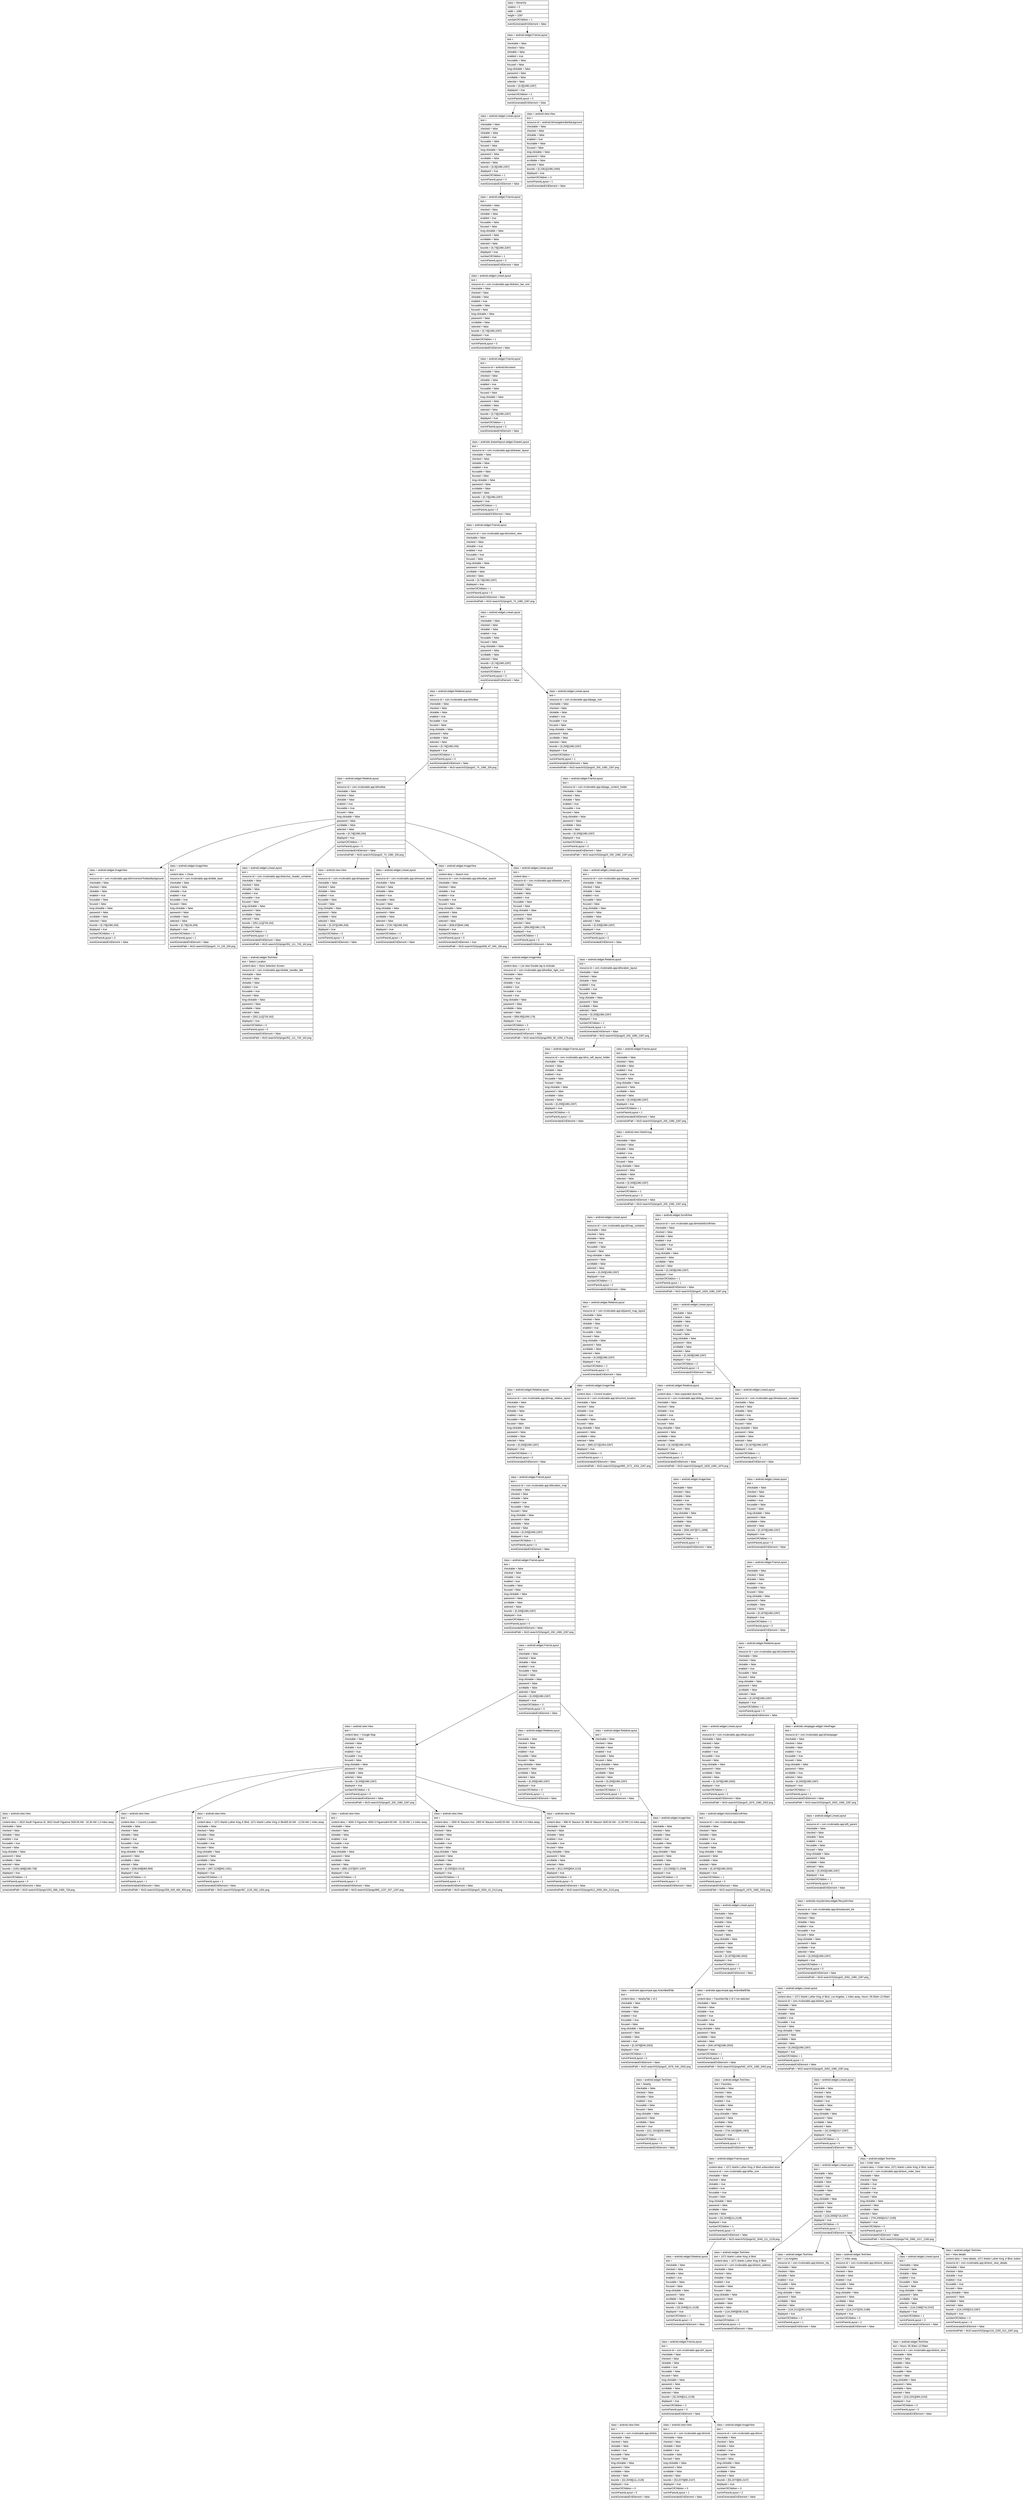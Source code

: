 digraph Layout {

	node [shape=record fontname=Arial];

	0	[label="{class = hierarchy\l|rotation = 0\l|width = 1080\l|height = 2287\l|numberOfChildren = 1\l|eventGeneratedOnElement = false \l}"]
	1	[label="{class = android.widget.FrameLayout\l|text = \l|checkable = false\l|checked = false\l|clickable = false\l|enabled = true\l|focusable = false\l|focused = false\l|long-clickable = false\l|password = false\l|scrollable = false\l|selected = false\l|bounds = [0,0][1080,2287]\l|displayed = true\l|numberOfChildren = 2\l|numInParentLayout = 0\l|eventGeneratedOnElement = false \l}"]
	2	[label="{class = android.widget.LinearLayout\l|text = \l|checkable = false\l|checked = false\l|clickable = false\l|enabled = true\l|focusable = false\l|focused = false\l|long-clickable = false\l|password = false\l|scrollable = false\l|selected = false\l|bounds = [0,0][1080,2287]\l|displayed = true\l|numberOfChildren = 1\l|numInParentLayout = 0\l|eventGeneratedOnElement = false \l}"]
	3	[label="{class = android.view.View\l|text = \l|resource-id = android:id/navigationBarBackground\l|checkable = false\l|checked = false\l|clickable = false\l|enabled = true\l|focusable = false\l|focused = false\l|long-clickable = false\l|password = false\l|scrollable = false\l|selected = false\l|bounds = [0,2361][1080,2400]\l|displayed = true\l|numberOfChildren = 0\l|numInParentLayout = 1\l|eventGeneratedOnElement = false \l}"]
	4	[label="{class = android.widget.FrameLayout\l|text = \l|checkable = false\l|checked = false\l|clickable = false\l|enabled = true\l|focusable = false\l|focused = false\l|long-clickable = false\l|password = false\l|scrollable = false\l|selected = false\l|bounds = [0,74][1080,2287]\l|displayed = true\l|numberOfChildren = 1\l|numInParentLayout = 0\l|eventGeneratedOnElement = false \l}"]
	5	[label="{class = android.widget.LinearLayout\l|text = \l|resource-id = com.mcdonalds.app:id/action_bar_root\l|checkable = false\l|checked = false\l|clickable = false\l|enabled = true\l|focusable = false\l|focused = false\l|long-clickable = false\l|password = false\l|scrollable = false\l|selected = false\l|bounds = [0,74][1080,2287]\l|displayed = true\l|numberOfChildren = 1\l|numInParentLayout = 0\l|eventGeneratedOnElement = false \l}"]
	6	[label="{class = android.widget.FrameLayout\l|text = \l|resource-id = android:id/content\l|checkable = false\l|checked = false\l|clickable = false\l|enabled = true\l|focusable = false\l|focused = false\l|long-clickable = false\l|password = false\l|scrollable = false\l|selected = false\l|bounds = [0,74][1080,2287]\l|displayed = true\l|numberOfChildren = 1\l|numInParentLayout = 0\l|eventGeneratedOnElement = false \l}"]
	7	[label="{class = androidx.drawerlayout.widget.DrawerLayout\l|text = \l|resource-id = com.mcdonalds.app:id/drawer_layout\l|checkable = false\l|checked = false\l|clickable = false\l|enabled = true\l|focusable = false\l|focused = false\l|long-clickable = false\l|password = false\l|scrollable = false\l|selected = false\l|bounds = [0,74][1080,2287]\l|displayed = true\l|numberOfChildren = 1\l|numInParentLayout = 0\l|eventGeneratedOnElement = false \l}"]
	8	[label="{class = android.widget.FrameLayout\l|text = \l|resource-id = com.mcdonalds.app:id/content_view\l|checkable = false\l|checked = false\l|clickable = true\l|enabled = true\l|focusable = true\l|focused = false\l|long-clickable = false\l|password = false\l|scrollable = false\l|selected = false\l|bounds = [0,74][1080,2287]\l|displayed = true\l|numberOfChildren = 1\l|numInParentLayout = 0\l|eventGeneratedOnElement = false \l|screenshotPath = McD-search/S2/pngs/0_74_1080_2287.png\l}"]
	9	[label="{class = android.widget.LinearLayout\l|text = \l|checkable = false\l|checked = false\l|clickable = false\l|enabled = true\l|focusable = false\l|focused = false\l|long-clickable = false\l|password = false\l|scrollable = false\l|selected = false\l|bounds = [0,74][1080,2287]\l|displayed = true\l|numberOfChildren = 2\l|numInParentLayout = 0\l|eventGeneratedOnElement = false \l}"]
	10	[label="{class = android.widget.RelativeLayout\l|text = \l|resource-id = com.mcdonalds.app:id/toolbar\l|checkable = false\l|checked = false\l|clickable = false\l|enabled = true\l|focusable = true\l|focused = false\l|long-clickable = false\l|password = false\l|scrollable = false\l|selected = false\l|bounds = [0,74][1080,200]\l|displayed = true\l|numberOfChildren = 1\l|numInParentLayout = 0\l|eventGeneratedOnElement = false \l|screenshotPath = McD-search/S2/pngs/0_74_1080_200.png\l}"]
	11	[label="{class = android.widget.LinearLayout\l|text = \l|resource-id = com.mcdonalds.app:id/page_root\l|checkable = false\l|checked = false\l|clickable = false\l|enabled = true\l|focusable = true\l|focused = false\l|long-clickable = false\l|password = false\l|scrollable = false\l|selected = false\l|bounds = [0,200][1080,2287]\l|displayed = true\l|numberOfChildren = 1\l|numInParentLayout = 1\l|eventGeneratedOnElement = false \l|screenshotPath = McD-search/S2/pngs/0_200_1080_2287.png\l}"]
	12	[label="{class = android.widget.RelativeLayout\l|text = \l|resource-id = com.mcdonalds.app:id/toolbar\l|checkable = false\l|checked = false\l|clickable = false\l|enabled = true\l|focusable = true\l|focused = false\l|long-clickable = false\l|password = false\l|scrollable = false\l|selected = false\l|bounds = [0,74][1080,200]\l|displayed = true\l|numberOfChildren = 7\l|numInParentLayout = 0\l|eventGeneratedOnElement = false \l|screenshotPath = McD-search/S2/pngs/0_74_1080_200.png\l}"]
	13	[label="{class = android.widget.FrameLayout\l|text = \l|resource-id = com.mcdonalds.app:id/page_content_holder\l|checkable = false\l|checked = false\l|clickable = false\l|enabled = true\l|focusable = true\l|focused = false\l|long-clickable = false\l|password = false\l|scrollable = false\l|selected = false\l|bounds = [0,200][1080,2287]\l|displayed = true\l|numberOfChildren = 1\l|numInParentLayout = 0\l|eventGeneratedOnElement = false \l|screenshotPath = McD-search/S2/pngs/0_200_1080_2287.png\l}"]
	14	[label="{class = android.widget.ImageView\l|text = \l|resource-id = com.mcdonalds.app:id/immersiveToolbarBackground\l|checkable = false\l|checked = false\l|clickable = false\l|enabled = true\l|focusable = false\l|focused = false\l|long-clickable = false\l|password = false\l|scrollable = false\l|selected = false\l|bounds = [0,74][1080,200]\l|displayed = true\l|numberOfChildren = 0\l|numInParentLayout = 0\l|eventGeneratedOnElement = false \l}"]
	15	[label="{class = android.widget.ImageView\l|text = \l|content-desc = Close\l|resource-id = com.mcdonalds.app:id/slide_back\l|checkable = false\l|checked = false\l|clickable = true\l|enabled = true\l|focusable = true\l|focused = false\l|long-clickable = false\l|password = false\l|scrollable = false\l|selected = false\l|bounds = [0,74][126,200]\l|displayed = true\l|numberOfChildren = 0\l|numInParentLayout = 1\l|eventGeneratedOnElement = false \l|screenshotPath = McD-search/S2/pngs/0_74_126_200.png\l}"]
	16	[label="{class = android.widget.LinearLayout\l|text = \l|resource-id = com.mcdonalds.app:id/archus_header_container\l|checkable = false\l|checked = false\l|clickable = false\l|enabled = true\l|focusable = true\l|focused = false\l|long-clickable = false\l|password = false\l|scrollable = false\l|selected = false\l|bounds = [352,111][728,162]\l|displayed = true\l|numberOfChildren = 1\l|numInParentLayout = 2\l|eventGeneratedOnElement = false \l|screenshotPath = McD-search/S2/pngs/352_111_728_162.png\l}"]
	17	[label="{class = android.view.View\l|text = \l|resource-id = com.mcdonalds.app:id/separator\l|checkable = false\l|checked = false\l|clickable = false\l|enabled = true\l|focusable = false\l|focused = false\l|long-clickable = false\l|password = false\l|scrollable = false\l|selected = false\l|bounds = [0,197][1080,200]\l|displayed = true\l|numberOfChildren = 0\l|numInParentLayout = 3\l|eventGeneratedOnElement = false \l}"]
	18	[label="{class = android.widget.LinearLayout\l|text = \l|resource-id = com.mcdonalds.app:id/reward_deals\l|checkable = false\l|checked = false\l|clickable = false\l|enabled = true\l|focusable = false\l|focused = false\l|long-clickable = false\l|password = false\l|scrollable = false\l|selected = false\l|bounds = [728,74][1080,200]\l|displayed = true\l|numberOfChildren = 0\l|numInParentLayout = 4\l|eventGeneratedOnElement = false \l}"]
	19	[label="{class = android.widget.ImageView\l|text = \l|content-desc = Search icon\l|resource-id = com.mcdonalds.app:id/toolbar_search\l|checkable = false\l|checked = false\l|clickable = true\l|enabled = true\l|focusable = true\l|focused = false\l|long-clickable = false\l|password = false\l|scrollable = false\l|selected = false\l|bounds = [838,87][940,186]\l|displayed = true\l|numberOfChildren = 0\l|numInParentLayout = 5\l|eventGeneratedOnElement = true \l|screenshotPath = McD-search/S2/pngs/838_87_940_186.png\l}"]
	20	[label="{class = android.widget.LinearLayout\l|text = \l|content-desc = \l|resource-id = com.mcdonalds.app:id/basket_layout\l|checkable = false\l|checked = false\l|clickable = false\l|enabled = true\l|focusable = false\l|focused = false\l|long-clickable = false\l|password = false\l|scrollable = false\l|selected = false\l|bounds = [956,95][1080,179]\l|displayed = true\l|numberOfChildren = 1\l|numInParentLayout = 6\l|eventGeneratedOnElement = false \l}"]
	21	[label="{class = android.widget.LinearLayout\l|text = \l|resource-id = com.mcdonalds.app:id/page_content\l|checkable = false\l|checked = false\l|clickable = false\l|enabled = true\l|focusable = false\l|focused = false\l|long-clickable = false\l|password = false\l|scrollable = false\l|selected = false\l|bounds = [0,200][1080,2287]\l|displayed = true\l|numberOfChildren = 1\l|numInParentLayout = 0\l|eventGeneratedOnElement = false \l}"]
	22	[label="{class = android.widget.TextView\l|text = Select Location\l|content-desc = Store Selection Screen\l|resource-id = com.mcdonalds.app:id/slide_handler_title\l|checkable = false\l|checked = false\l|clickable = false\l|enabled = true\l|focusable = true\l|focused = false\l|long-clickable = false\l|password = false\l|scrollable = false\l|selected = false\l|bounds = [352,111][728,162]\l|displayed = true\l|numberOfChildren = 0\l|numInParentLayout = 0\l|eventGeneratedOnElement = false \l|screenshotPath = McD-search/S2/pngs/352_111_728_162.png\l}"]
	23	[label="{class = android.widget.ImageView\l|text = \l|content-desc = List view    Double tap to Activate\l|resource-id = com.mcdonalds.app:id/toolbar_right_icon\l|checkable = false\l|checked = false\l|clickable = true\l|enabled = true\l|focusable = true\l|focused = true\l|long-clickable = false\l|password = false\l|scrollable = false\l|selected = false\l|bounds = [956,95][1050,179]\l|displayed = true\l|numberOfChildren = 0\l|numInParentLayout = 0\l|eventGeneratedOnElement = false \l|screenshotPath = McD-search/S2/pngs/956_95_1050_179.png\l}"]
	24	[label="{class = android.widget.RelativeLayout\l|text = \l|resource-id = com.mcdonalds.app:id/location_layout\l|checkable = false\l|checked = false\l|clickable = false\l|enabled = true\l|focusable = true\l|focused = false\l|long-clickable = false\l|password = false\l|scrollable = false\l|selected = false\l|bounds = [0,200][1080,2287]\l|displayed = true\l|numberOfChildren = 2\l|numInParentLayout = 0\l|eventGeneratedOnElement = false \l|screenshotPath = McD-search/S2/pngs/0_200_1080_2287.png\l}"]
	25	[label="{class = android.widget.FrameLayout\l|text = \l|resource-id = com.mcdonalds.app:id/no_wifi_layout_holder\l|checkable = false\l|checked = false\l|clickable = false\l|enabled = true\l|focusable = false\l|focused = false\l|long-clickable = false\l|password = false\l|scrollable = false\l|selected = false\l|bounds = [0,200][1080,2287]\l|displayed = true\l|numberOfChildren = 0\l|numInParentLayout = 0\l|eventGeneratedOnElement = false \l}"]
	26	[label="{class = android.widget.FrameLayout\l|text = \l|checkable = false\l|checked = false\l|clickable = false\l|enabled = true\l|focusable = true\l|focused = false\l|long-clickable = false\l|password = false\l|scrollable = false\l|selected = false\l|bounds = [0,200][1080,2287]\l|displayed = true\l|numberOfChildren = 1\l|numInParentLayout = 1\l|eventGeneratedOnElement = false \l|screenshotPath = McD-search/S2/pngs/0_200_1080_2287.png\l}"]
	27	[label="{class = android.view.ViewGroup\l|text = \l|checkable = false\l|checked = false\l|clickable = false\l|enabled = true\l|focusable = true\l|focused = false\l|long-clickable = false\l|password = false\l|scrollable = false\l|selected = false\l|bounds = [0,200][1080,2287]\l|displayed = true\l|numberOfChildren = 2\l|numInParentLayout = 0\l|eventGeneratedOnElement = false \l|screenshotPath = McD-search/S2/pngs/0_200_1080_2287.png\l}"]
	28	[label="{class = android.widget.LinearLayout\l|text = \l|resource-id = com.mcdonalds.app:id/map_container\l|checkable = false\l|checked = false\l|clickable = false\l|enabled = true\l|focusable = false\l|focused = false\l|long-clickable = false\l|password = false\l|scrollable = false\l|selected = false\l|bounds = [0,200][1080,2287]\l|displayed = true\l|numberOfChildren = 1\l|numInParentLayout = 0\l|eventGeneratedOnElement = false \l}"]
	29	[label="{class = android.widget.ScrollView\l|text = \l|resource-id = com.mcdonalds.app:id/nestedScrollView\l|checkable = false\l|checked = false\l|clickable = false\l|enabled = true\l|focusable = true\l|focused = false\l|long-clickable = false\l|password = false\l|scrollable = false\l|selected = false\l|bounds = [0,1829][1080,2287]\l|displayed = true\l|numberOfChildren = 1\l|numInParentLayout = 1\l|eventGeneratedOnElement = false \l|screenshotPath = McD-search/S2/pngs/0_1829_1080_2287.png\l}"]
	30	[label="{class = android.widget.RelativeLayout\l|text = \l|resource-id = com.mcdonalds.app:id/parent_map_layout\l|checkable = false\l|checked = false\l|clickable = false\l|enabled = true\l|focusable = false\l|focused = false\l|long-clickable = false\l|password = false\l|scrollable = false\l|selected = false\l|bounds = [0,200][1080,2287]\l|displayed = true\l|numberOfChildren = 2\l|numInParentLayout = 0\l|eventGeneratedOnElement = false \l}"]
	31	[label="{class = android.widget.LinearLayout\l|text = \l|checkable = false\l|checked = false\l|clickable = false\l|enabled = true\l|focusable = false\l|focused = false\l|long-clickable = false\l|password = false\l|scrollable = false\l|selected = false\l|bounds = [0,1829][1080,2287]\l|displayed = true\l|numberOfChildren = 2\l|numInParentLayout = 0\l|eventGeneratedOnElement = false \l}"]
	32	[label="{class = android.widget.RelativeLayout\l|text = \l|resource-id = com.mcdonalds.app:id/map_relative_layout\l|checkable = false\l|checked = false\l|clickable = false\l|enabled = true\l|focusable = false\l|focused = false\l|long-clickable = false\l|password = false\l|scrollable = false\l|selected = false\l|bounds = [0,200][1080,2287]\l|displayed = true\l|numberOfChildren = 1\l|numInParentLayout = 0\l|eventGeneratedOnElement = false \l}"]
	33	[label="{class = android.widget.ImageView\l|text = \l|content-desc = Current location\l|resource-id = com.mcdonalds.app:id/current_location\l|checkable = false\l|checked = false\l|clickable = true\l|enabled = true\l|focusable = false\l|focused = false\l|long-clickable = false\l|password = false\l|scrollable = false\l|selected = false\l|bounds = [965,2272][1054,2287]\l|displayed = true\l|numberOfChildren = 0\l|numInParentLayout = 1\l|eventGeneratedOnElement = false \l|screenshotPath = McD-search/S2/pngs/965_2272_1054_2287.png\l}"]
	34	[label="{class = android.widget.RelativeLayout\l|text = \l|content-desc = View expanded store list\l|resource-id = com.mcdonalds.app:id/drag_chevron_layout\l|checkable = false\l|checked = false\l|clickable = true\l|enabled = true\l|focusable = true\l|focused = false\l|long-clickable = false\l|password = false\l|scrollable = false\l|selected = false\l|bounds = [0,1829][1080,1876]\l|displayed = true\l|numberOfChildren = 1\l|numInParentLayout = 0\l|eventGeneratedOnElement = false \l|screenshotPath = McD-search/S2/pngs/0_1829_1080_1876.png\l}"]
	35	[label="{class = android.widget.LinearLayout\l|text = \l|resource-id = com.mcdonalds.app:id/restaurant_container\l|checkable = false\l|checked = false\l|clickable = false\l|enabled = true\l|focusable = false\l|focused = false\l|long-clickable = false\l|password = false\l|scrollable = false\l|selected = false\l|bounds = [0,1876][1080,2287]\l|displayed = true\l|numberOfChildren = 1\l|numInParentLayout = 1\l|eventGeneratedOnElement = false \l}"]
	36	[label="{class = android.widget.FrameLayout\l|text = \l|resource-id = com.mcdonalds.app:id/location_map\l|checkable = false\l|checked = false\l|clickable = false\l|enabled = true\l|focusable = false\l|focused = false\l|long-clickable = false\l|password = false\l|scrollable = false\l|selected = false\l|bounds = [0,200][1080,2287]\l|displayed = true\l|numberOfChildren = 1\l|numInParentLayout = 0\l|eventGeneratedOnElement = false \l}"]
	37	[label="{class = android.widget.ImageView\l|text = \l|checkable = false\l|checked = false\l|clickable = false\l|enabled = true\l|focusable = false\l|focused = false\l|long-clickable = false\l|password = false\l|scrollable = false\l|selected = false\l|bounds = [508,1847][571,1858]\l|displayed = true\l|numberOfChildren = 0\l|numInParentLayout = 0\l|eventGeneratedOnElement = false \l}"]
	38	[label="{class = android.widget.LinearLayout\l|text = \l|checkable = false\l|checked = false\l|clickable = false\l|enabled = true\l|focusable = false\l|focused = false\l|long-clickable = false\l|password = false\l|scrollable = false\l|selected = false\l|bounds = [0,1876][1080,2287]\l|displayed = true\l|numberOfChildren = 1\l|numInParentLayout = 0\l|eventGeneratedOnElement = false \l}"]
	39	[label="{class = android.widget.FrameLayout\l|text = \l|checkable = false\l|checked = false\l|clickable = true\l|enabled = true\l|focusable = false\l|focused = false\l|long-clickable = false\l|password = false\l|scrollable = false\l|selected = false\l|bounds = [0,200][1080,2287]\l|displayed = true\l|numberOfChildren = 1\l|numInParentLayout = 0\l|eventGeneratedOnElement = false \l|screenshotPath = McD-search/S2/pngs/0_200_1080_2287.png\l}"]
	40	[label="{class = android.widget.FrameLayout\l|text = \l|checkable = false\l|checked = false\l|clickable = false\l|enabled = true\l|focusable = false\l|focused = false\l|long-clickable = false\l|password = false\l|scrollable = false\l|selected = false\l|bounds = [0,1876][1080,2287]\l|displayed = true\l|numberOfChildren = 1\l|numInParentLayout = 0\l|eventGeneratedOnElement = false \l}"]
	41	[label="{class = android.widget.FrameLayout\l|text = \l|checkable = false\l|checked = false\l|clickable = false\l|enabled = true\l|focusable = false\l|focused = false\l|long-clickable = false\l|password = false\l|scrollable = false\l|selected = false\l|bounds = [0,200][1080,2287]\l|displayed = true\l|numberOfChildren = 3\l|numInParentLayout = 0\l|eventGeneratedOnElement = false \l}"]
	42	[label="{class = android.widget.RelativeLayout\l|text = \l|resource-id = com.mcdonalds.app:id/containerView\l|checkable = false\l|checked = false\l|clickable = false\l|enabled = true\l|focusable = false\l|focused = false\l|long-clickable = false\l|password = false\l|scrollable = false\l|selected = false\l|bounds = [0,1876][1080,2287]\l|displayed = true\l|numberOfChildren = 2\l|numInParentLayout = 0\l|eventGeneratedOnElement = false \l}"]
	43	[label="{class = android.view.View\l|text = \l|content-desc = Google Map\l|checkable = false\l|checked = false\l|clickable = true\l|enabled = true\l|focusable = true\l|focused = false\l|long-clickable = false\l|password = false\l|scrollable = false\l|selected = false\l|bounds = [0,200][1080,2287]\l|displayed = true\l|numberOfChildren = 6\l|numInParentLayout = 0\l|eventGeneratedOnElement = false \l|screenshotPath = McD-search/S2/pngs/0_200_1080_2287.png\l}"]
	44	[label="{class = android.widget.RelativeLayout\l|text = \l|checkable = false\l|checked = false\l|clickable = false\l|enabled = true\l|focusable = false\l|focused = false\l|long-clickable = false\l|password = false\l|scrollable = false\l|selected = false\l|bounds = [0,200][1080,2287]\l|displayed = true\l|numberOfChildren = 0\l|numInParentLayout = 1\l|eventGeneratedOnElement = false \l}"]
	45	[label="{class = android.widget.RelativeLayout\l|text = \l|checkable = false\l|checked = false\l|clickable = false\l|enabled = true\l|focusable = false\l|focused = false\l|long-clickable = false\l|password = false\l|scrollable = false\l|selected = false\l|bounds = [0,200][1080,2287]\l|displayed = true\l|numberOfChildren = 1\l|numInParentLayout = 2\l|eventGeneratedOnElement = false \l}"]
	46	[label="{class = android.widget.LinearLayout\l|text = \l|resource-id = com.mcdonalds.app:id/barLayout\l|checkable = false\l|checked = false\l|clickable = false\l|enabled = true\l|focusable = true\l|focused = false\l|long-clickable = false\l|password = false\l|scrollable = false\l|selected = false\l|bounds = [0,1876][1080,2002]\l|displayed = true\l|numberOfChildren = 1\l|numInParentLayout = 0\l|eventGeneratedOnElement = false \l|screenshotPath = McD-search/S2/pngs/0_1876_1080_2002.png\l}"]
	47	[label="{class = androidx.viewpager.widget.ViewPager\l|text = \l|resource-id = com.mcdonalds.app:id/viewpager\l|checkable = false\l|checked = false\l|clickable = false\l|enabled = true\l|focusable = true\l|focused = false\l|long-clickable = false\l|password = false\l|scrollable = true\l|selected = false\l|bounds = [0,2002][1080,2287]\l|displayed = true\l|numberOfChildren = 1\l|numInParentLayout = 1\l|eventGeneratedOnElement = false \l|screenshotPath = McD-search/S2/pngs/0_2002_1080_2287.png\l}"]
	48	[label="{class = android.view.View\l|text = \l|content-desc = 2810 South Figueroa St. 2810 South Figueroa St05:00 AM - 02:30 AM    1.3 miles away.\l|checkable = false\l|checked = false\l|clickable = false\l|enabled = true\l|focusable = true\l|focused = false\l|long-clickable = false\l|password = false\l|scrollable = false\l|selected = false\l|bounds = [1051,668][1080,728]\l|displayed = true\l|numberOfChildren = 0\l|numInParentLayout = 0\l|eventGeneratedOnElement = false \l|screenshotPath = McD-search/S2/pngs/1051_668_1080_728.png\l}"]
	49	[label="{class = android.view.View\l|text = \l|content-desc = Current Location. \l|checkable = false\l|checked = false\l|clickable = false\l|enabled = true\l|focusable = true\l|focused = false\l|long-clickable = false\l|password = false\l|scrollable = false\l|selected = false\l|bounds = [258,649][465,859]\l|displayed = true\l|numberOfChildren = 0\l|numInParentLayout = 1\l|eventGeneratedOnElement = false \l|screenshotPath = McD-search/S2/pngs/258_649_465_859.png\l}"]
	50	[label="{class = android.view.View\l|text = \l|content-desc = 1071 Martin Luther King Jr Blvd. 1071 Martin Luther King Jr Blvd05:30 AM - 12:59 AM    1 miles away.\l|checkable = false\l|checked = false\l|clickable = false\l|enabled = true\l|focusable = true\l|focused = false\l|long-clickable = false\l|password = false\l|scrollable = false\l|selected = false\l|bounds = [487,1129][592,1281]\l|displayed = true\l|numberOfChildren = 0\l|numInParentLayout = 2\l|eventGeneratedOnElement = false \l|screenshotPath = McD-search/S2/pngs/487_1129_592_1281.png\l}"]
	51	[label="{class = android.view.View\l|text = \l|content-desc = 4000 S Figueroa. 4000 S Figueroa04:00 AM - 01:59 AM    1.4 miles away.\l|checkable = false\l|checked = false\l|clickable = false\l|enabled = true\l|focusable = true\l|focused = false\l|long-clickable = false\l|password = false\l|scrollable = false\l|selected = false\l|bounds = [895,1237][937,1297]\l|displayed = true\l|numberOfChildren = 0\l|numInParentLayout = 3\l|eventGeneratedOnElement = false \l|screenshotPath = McD-search/S2/pngs/895_1237_937_1297.png\l}"]
	52	[label="{class = android.view.View\l|text = \l|content-desc = 1900 W Slauson Ave. 1900 W Slauson Ave05:00 AM - 01:00 AM    2.6 miles away.\l|checkable = false\l|checked = false\l|clickable = false\l|enabled = true\l|focusable = true\l|focused = false\l|long-clickable = false\l|password = false\l|scrollable = false\l|selected = false\l|bounds = [0,2053][10,2113]\l|displayed = true\l|numberOfChildren = 0\l|numInParentLayout = 4\l|eventGeneratedOnElement = false \l|screenshotPath = McD-search/S2/pngs/0_2053_10_2113.png\l}"]
	53	[label="{class = android.view.View\l|text = \l|content-desc = 988 W Slauson St. 988 W Slauson St05:00 AM - 11:00 PM    2.6 miles away.\l|checkable = false\l|checked = false\l|clickable = false\l|enabled = true\l|focusable = true\l|focused = false\l|long-clickable = false\l|password = false\l|scrollable = false\l|selected = false\l|bounds = [612,2055][654,2115]\l|displayed = true\l|numberOfChildren = 0\l|numInParentLayout = 5\l|eventGeneratedOnElement = false \l|screenshotPath = McD-search/S2/pngs/612_2055_654_2115.png\l}"]
	54	[label="{class = android.widget.ImageView\l|text = \l|checkable = false\l|checked = false\l|clickable = false\l|enabled = true\l|focusable = false\l|focused = false\l|long-clickable = false\l|password = false\l|scrollable = false\l|selected = false\l|bounds = [13,2290][171,2348]\l|displayed = true\l|numberOfChildren = 0\l|numInParentLayout = 0\l|eventGeneratedOnElement = false \l}"]
	55	[label="{class = android.widget.HorizontalScrollView\l|text = \l|resource-id = com.mcdonalds.app:id/tabs\l|checkable = false\l|checked = false\l|clickable = false\l|enabled = true\l|focusable = true\l|focused = false\l|long-clickable = false\l|password = false\l|scrollable = false\l|selected = false\l|bounds = [0,1876][1080,2002]\l|displayed = true\l|numberOfChildren = 1\l|numInParentLayout = 0\l|eventGeneratedOnElement = false \l|screenshotPath = McD-search/S2/pngs/0_1876_1080_2002.png\l}"]
	56	[label="{class = android.widget.LinearLayout\l|text = \l|resource-id = com.mcdonalds.app:id/ll_parent\l|checkable = false\l|checked = false\l|clickable = false\l|enabled = true\l|focusable = false\l|focused = false\l|long-clickable = false\l|password = false\l|scrollable = false\l|selected = false\l|bounds = [0,2002][1080,2287]\l|displayed = true\l|numberOfChildren = 1\l|numInParentLayout = 0\l|eventGeneratedOnElement = false \l}"]
	57	[label="{class = android.widget.LinearLayout\l|text = \l|checkable = false\l|checked = false\l|clickable = false\l|enabled = true\l|focusable = false\l|focused = false\l|long-clickable = false\l|password = false\l|scrollable = false\l|selected = false\l|bounds = [0,1876][1080,2002]\l|displayed = true\l|numberOfChildren = 2\l|numInParentLayout = 0\l|eventGeneratedOnElement = false \l}"]
	58	[label="{class = androidx.recyclerview.widget.RecyclerView\l|text = \l|resource-id = com.mcdonalds.app:id/restaurant_list\l|checkable = false\l|checked = false\l|clickable = false\l|enabled = true\l|focusable = true\l|focused = false\l|long-clickable = false\l|password = false\l|scrollable = true\l|selected = false\l|bounds = [0,2002][1080,2287]\l|displayed = true\l|numberOfChildren = 1\l|numInParentLayout = 0\l|eventGeneratedOnElement = false \l|screenshotPath = McD-search/S2/pngs/0_2002_1080_2287.png\l}"]
	59	[label="{class = androidx.appcompat.app.ActionBar$Tab\l|text = \l|content-desc = Nearby
Tab 1 of 2\l|checkable = false\l|checked = false\l|clickable = false\l|enabled = true\l|focusable = true\l|focused = false\l|long-clickable = false\l|password = false\l|scrollable = false\l|selected = true\l|bounds = [0,1876][540,2002]\l|displayed = true\l|numberOfChildren = 1\l|numInParentLayout = 0\l|eventGeneratedOnElement = false \l|screenshotPath = McD-search/S2/pngs/0_1876_540_2002.png\l}"]
	60	[label="{class = androidx.appcompat.app.ActionBar$Tab\l|text = \l|content-desc = Favorites
Tab 2 of 2 not selected\l|checkable = false\l|checked = false\l|clickable = true\l|enabled = true\l|focusable = true\l|focused = false\l|long-clickable = false\l|password = false\l|scrollable = false\l|selected = false\l|bounds = [540,1876][1080,2002]\l|displayed = true\l|numberOfChildren = 1\l|numInParentLayout = 1\l|eventGeneratedOnElement = false \l|screenshotPath = McD-search/S2/pngs/540_1876_1080_2002.png\l}"]
	61	[label="{class = android.widget.LinearLayout\l|text = \l|content-desc = 1071 Martin Luther King Jr Blvd, Los Angeles, 1 miles away, Hours: 05:30am-12:59am\l|resource-id = com.mcdonalds.app:id/store_layout\l|checkable = false\l|checked = false\l|clickable = false\l|enabled = true\l|focusable = true\l|focused = false\l|long-clickable = false\l|password = false\l|scrollable = false\l|selected = false\l|bounds = [0,2002][1080,2287]\l|displayed = true\l|numberOfChildren = 1\l|numInParentLayout = 0\l|eventGeneratedOnElement = false \l|screenshotPath = McD-search/S2/pngs/0_2002_1080_2287.png\l}"]
	62	[label="{class = android.widget.TextView\l|text = Nearby\l|checkable = false\l|checked = false\l|clickable = false\l|enabled = true\l|focusable = false\l|focused = false\l|long-clickable = false\l|password = false\l|scrollable = false\l|selected = true\l|bounds = [211,1915][329,1963]\l|displayed = true\l|numberOfChildren = 0\l|numInParentLayout = 0\l|eventGeneratedOnElement = false \l}"]
	63	[label="{class = android.widget.TextView\l|text = Favorites\l|checkable = false\l|checked = false\l|clickable = false\l|enabled = true\l|focusable = false\l|focused = false\l|long-clickable = false\l|password = false\l|scrollable = false\l|selected = false\l|bounds = [734,1915][885,1963]\l|displayed = true\l|numberOfChildren = 0\l|numInParentLayout = 0\l|eventGeneratedOnElement = false \l}"]
	64	[label="{class = android.widget.LinearLayout\l|text = \l|checkable = false\l|checked = false\l|clickable = false\l|enabled = true\l|focusable = false\l|focused = false\l|long-clickable = false\l|password = false\l|scrollable = false\l|selected = false\l|bounds = [32,2049][1017,2287]\l|displayed = true\l|numberOfChildren = 3\l|numInParentLayout = 0\l|eventGeneratedOnElement = false \l}"]
	65	[label="{class = android.widget.FrameLayout\l|text = \l|content-desc = 1071 Martin Luther King Jr Blvd  unfavorited store\l|resource-id = com.mcdonalds.app:id/fav_icon\l|checkable = false\l|checked = false\l|clickable = true\l|enabled = true\l|focusable = true\l|focused = false\l|long-clickable = false\l|password = false\l|scrollable = false\l|selected = false\l|bounds = [32,2049][111,2128]\l|displayed = true\l|numberOfChildren = 1\l|numInParentLayout = 0\l|eventGeneratedOnElement = false \l|screenshotPath = McD-search/S2/pngs/32_2049_111_2128.png\l}"]
	66	[label="{class = android.widget.LinearLayout\l|text = \l|checkable = false\l|checked = false\l|clickable = false\l|enabled = true\l|focusable = false\l|focused = false\l|long-clickable = false\l|password = false\l|scrollable = false\l|selected = false\l|bounds = [116,2065][718,2287]\l|displayed = true\l|numberOfChildren = 5\l|numInParentLayout = 1\l|eventGeneratedOnElement = false \l}"]
	67	[label="{class = android.widget.TextView\l|text = Order Here\l|content-desc = Order Here, 1071 Martin Luther King Jr Blvd, button\l|resource-id = com.mcdonalds.app:id/store_order_here\l|checkable = false\l|checked = false\l|clickable = true\l|enabled = true\l|focusable = true\l|focused = false\l|long-clickable = false\l|password = false\l|scrollable = false\l|selected = false\l|bounds = [744,2065][1017,2165]\l|displayed = true\l|numberOfChildren = 0\l|numInParentLayout = 2\l|eventGeneratedOnElement = false \l|screenshotPath = McD-search/S2/pngs/744_2065_1017_2165.png\l}"]
	68	[label="{class = android.widget.RelativeLayout\l|text = \l|checkable = false\l|checked = false\l|clickable = false\l|enabled = true\l|focusable = false\l|focused = false\l|long-clickable = false\l|password = false\l|scrollable = false\l|selected = false\l|bounds = [32,2049][111,2128]\l|displayed = true\l|numberOfChildren = 1\l|numInParentLayout = 0\l|eventGeneratedOnElement = false \l}"]
	69	[label="{class = android.widget.TextView\l|text = 1071 Martin Luther King Jr Blvd\l|content-desc = 1071 Martin Luther King Jr Blvd\l|resource-id = com.mcdonalds.app:id/store_address\l|checkable = false\l|checked = false\l|clickable = false\l|enabled = true\l|focusable = false\l|focused = false\l|long-clickable = false\l|password = false\l|scrollable = false\l|selected = false\l|bounds = [116,2065][638,2116]\l|displayed = true\l|numberOfChildren = 0\l|numInParentLayout = 0\l|eventGeneratedOnElement = false \l}"]
	70	[label="{class = android.widget.TextView\l|text = Los Angeles\l|resource-id = com.mcdonalds.app:id/store_city\l|checkable = false\l|checked = false\l|clickable = false\l|enabled = true\l|focusable = false\l|focused = false\l|long-clickable = false\l|password = false\l|scrollable = false\l|selected = false\l|bounds = [116,2111][290,2152]\l|displayed = true\l|numberOfChildren = 0\l|numInParentLayout = 1\l|eventGeneratedOnElement = false \l}"]
	71	[label="{class = android.widget.TextView\l|text = 1 miles away\l|resource-id = com.mcdonalds.app:id/store_distance\l|checkable = false\l|checked = false\l|clickable = false\l|enabled = true\l|focusable = false\l|focused = false\l|long-clickable = false\l|password = false\l|scrollable = false\l|selected = false\l|bounds = [116,2147][292,2188]\l|displayed = true\l|numberOfChildren = 0\l|numInParentLayout = 2\l|eventGeneratedOnElement = false \l}"]
	72	[label="{class = android.widget.LinearLayout\l|text = \l|checkable = false\l|checked = false\l|clickable = false\l|enabled = true\l|focusable = false\l|focused = false\l|long-clickable = false\l|password = false\l|scrollable = false\l|selected = false\l|bounds = [116,2188][718,2242]\l|displayed = true\l|numberOfChildren = 1\l|numInParentLayout = 3\l|eventGeneratedOnElement = false \l}"]
	73	[label="{class = android.widget.TextView\l|text = View details\l|content-desc = View details, 1071 Martin Luther King Jr Blvd, button\l|resource-id = com.mcdonalds.app:id/store_view_details\l|checkable = false\l|checked = false\l|clickable = true\l|enabled = true\l|focusable = true\l|focused = false\l|long-clickable = false\l|password = false\l|scrollable = false\l|selected = false\l|bounds = [116,2255][313,2287]\l|displayed = true\l|numberOfChildren = 0\l|numInParentLayout = 4\l|eventGeneratedOnElement = false \l|screenshotPath = McD-search/S2/pngs/116_2255_313_2287.png\l}"]
	74	[label="{class = android.widget.FrameLayout\l|text = \l|resource-id = com.mcdonalds.app:id/rl_layout\l|checkable = false\l|checked = false\l|clickable = false\l|enabled = true\l|focusable = false\l|focused = false\l|long-clickable = false\l|password = false\l|scrollable = false\l|selected = false\l|bounds = [32,2049][111,2128]\l|displayed = true\l|numberOfChildren = 3\l|numInParentLayout = 0\l|eventGeneratedOnElement = false \l}"]
	75	[label="{class = android.widget.TextView\l|text = Hours: 05:30am-12:59am\l|resource-id = com.mcdonalds.app:id/store_time\l|checkable = false\l|checked = false\l|clickable = false\l|enabled = true\l|focusable = false\l|focused = false\l|long-clickable = false\l|password = false\l|scrollable = false\l|selected = false\l|bounds = [116,2201][464,2242]\l|displayed = true\l|numberOfChildren = 0\l|numInParentLayout = 0\l|eventGeneratedOnElement = false \l}"]
	76	[label="{class = android.view.View\l|text = \l|resource-id = com.mcdonalds.app:id/dots\l|checkable = false\l|checked = false\l|clickable = false\l|enabled = true\l|focusable = false\l|focused = false\l|long-clickable = false\l|password = false\l|scrollable = false\l|selected = false\l|bounds = [32,2049][111,2128]\l|displayed = true\l|numberOfChildren = 0\l|numInParentLayout = 0\l|eventGeneratedOnElement = false \l}"]
	77	[label="{class = android.view.View\l|text = \l|resource-id = com.mcdonalds.app:id/circle\l|checkable = false\l|checked = false\l|clickable = false\l|enabled = true\l|focusable = false\l|focused = false\l|long-clickable = false\l|password = false\l|scrollable = false\l|selected = false\l|bounds = [53,2070][90,2107]\l|displayed = true\l|numberOfChildren = 0\l|numInParentLayout = 1\l|eventGeneratedOnElement = false \l}"]
	78	[label="{class = android.widget.ImageView\l|text = \l|resource-id = com.mcdonalds.app:id/icon\l|checkable = false\l|checked = false\l|clickable = false\l|enabled = true\l|focusable = false\l|focused = false\l|long-clickable = false\l|password = false\l|scrollable = false\l|selected = false\l|bounds = [53,2070][90,2107]\l|displayed = true\l|numberOfChildren = 0\l|numInParentLayout = 2\l|eventGeneratedOnElement = false \l}"]


	0 -> 1
	1 -> 2
	1 -> 3
	2 -> 4
	4 -> 5
	5 -> 6
	6 -> 7
	7 -> 8
	8 -> 9
	9 -> 10
	9 -> 11
	10 -> 12
	11 -> 13
	12 -> 14
	12 -> 15
	12 -> 16
	12 -> 17
	12 -> 18
	12 -> 19
	12 -> 20
	13 -> 21
	16 -> 22
	20 -> 23
	21 -> 24
	24 -> 25
	24 -> 26
	26 -> 27
	27 -> 28
	27 -> 29
	28 -> 30
	29 -> 31
	30 -> 32
	30 -> 33
	31 -> 34
	31 -> 35
	32 -> 36
	34 -> 37
	35 -> 38
	36 -> 39
	38 -> 40
	39 -> 41
	40 -> 42
	41 -> 43
	41 -> 44
	41 -> 45
	42 -> 46
	42 -> 47
	43 -> 48
	43 -> 49
	43 -> 50
	43 -> 51
	43 -> 52
	43 -> 53
	45 -> 54
	46 -> 55
	47 -> 56
	55 -> 57
	56 -> 58
	57 -> 59
	57 -> 60
	58 -> 61
	59 -> 62
	60 -> 63
	61 -> 64
	64 -> 65
	64 -> 66
	64 -> 67
	65 -> 68
	66 -> 69
	66 -> 70
	66 -> 71
	66 -> 72
	66 -> 73
	68 -> 74
	72 -> 75
	74 -> 76
	74 -> 77
	74 -> 78


}